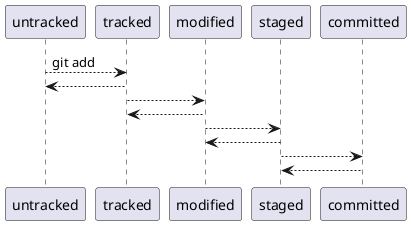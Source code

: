@startuml

hide empty description

untracked --> tracked : git add
tracked --> untracked

tracked --> modified
modified --> tracked

modified --> staged
staged --> modified

staged --> committed
committed --> staged

@enduml
